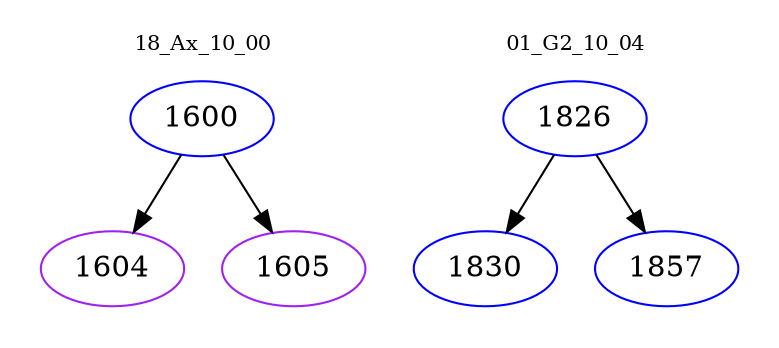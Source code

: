 digraph{
subgraph cluster_0 {
color = white
label = "18_Ax_10_00";
fontsize=10;
T0_1600 [label="1600", color="blue"]
T0_1600 -> T0_1604 [color="black"]
T0_1604 [label="1604", color="purple"]
T0_1600 -> T0_1605 [color="black"]
T0_1605 [label="1605", color="purple"]
}
subgraph cluster_1 {
color = white
label = "01_G2_10_04";
fontsize=10;
T1_1826 [label="1826", color="blue"]
T1_1826 -> T1_1830 [color="black"]
T1_1830 [label="1830", color="blue"]
T1_1826 -> T1_1857 [color="black"]
T1_1857 [label="1857", color="blue"]
}
}
